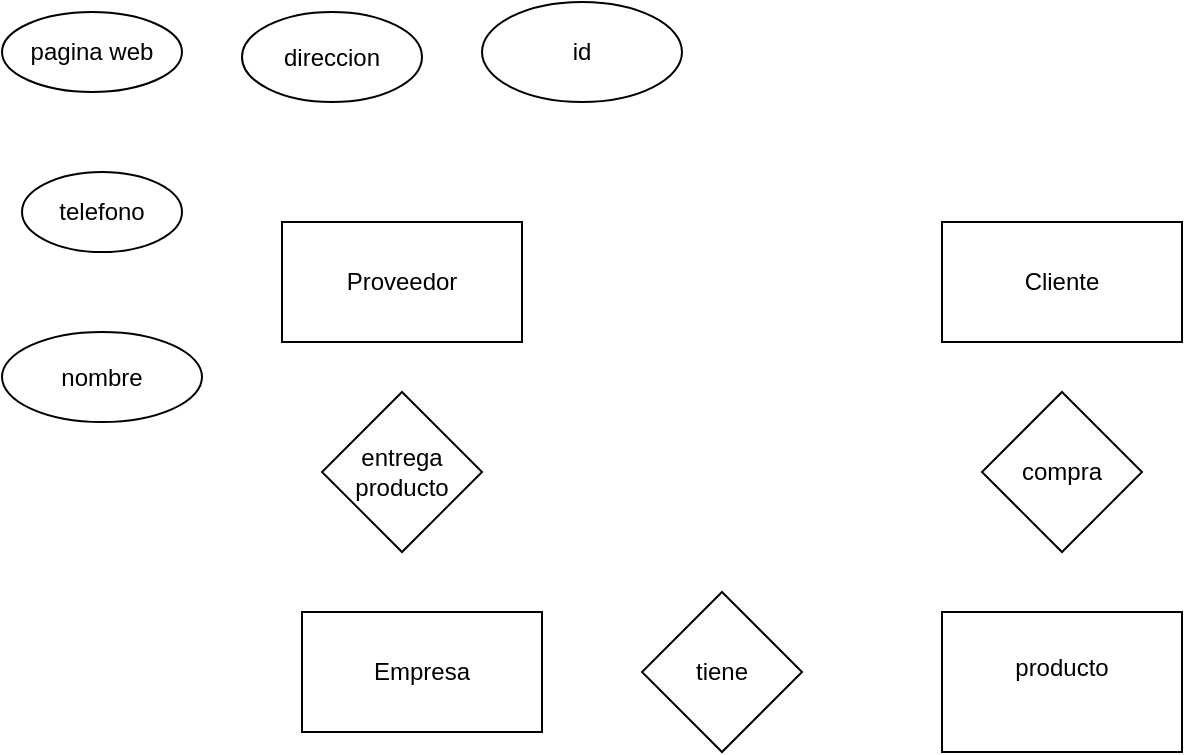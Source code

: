 <mxfile version="21.8.0" type="device">
  <diagram name="Página-1" id="LBPSBuQtgml8UkAolp14">
    <mxGraphModel dx="1434" dy="752" grid="1" gridSize="10" guides="1" tooltips="1" connect="1" arrows="1" fold="1" page="1" pageScale="1" pageWidth="827" pageHeight="1169" math="0" shadow="0">
      <root>
        <mxCell id="0" />
        <mxCell id="1" parent="0" />
        <mxCell id="ngpTeVITk2ib7n4ZQ3D3-1" value="Proveedor" style="rounded=0;whiteSpace=wrap;html=1;" vertex="1" parent="1">
          <mxGeometry x="140" y="255" width="120" height="60" as="geometry" />
        </mxCell>
        <mxCell id="ngpTeVITk2ib7n4ZQ3D3-2" value="id" style="ellipse;whiteSpace=wrap;html=1;" vertex="1" parent="1">
          <mxGeometry x="240" y="145" width="100" height="50" as="geometry" />
        </mxCell>
        <mxCell id="ngpTeVITk2ib7n4ZQ3D3-3" value="nombre" style="ellipse;whiteSpace=wrap;html=1;" vertex="1" parent="1">
          <mxGeometry y="310" width="100" height="45" as="geometry" />
        </mxCell>
        <mxCell id="ngpTeVITk2ib7n4ZQ3D3-4" value="direccion" style="ellipse;whiteSpace=wrap;html=1;" vertex="1" parent="1">
          <mxGeometry x="120" y="150" width="90" height="45" as="geometry" />
        </mxCell>
        <mxCell id="ngpTeVITk2ib7n4ZQ3D3-6" value="telefono" style="ellipse;whiteSpace=wrap;html=1;" vertex="1" parent="1">
          <mxGeometry x="10" y="230" width="80" height="40" as="geometry" />
        </mxCell>
        <mxCell id="ngpTeVITk2ib7n4ZQ3D3-7" value="pagina web" style="ellipse;whiteSpace=wrap;html=1;" vertex="1" parent="1">
          <mxGeometry y="150" width="90" height="40" as="geometry" />
        </mxCell>
        <mxCell id="ngpTeVITk2ib7n4ZQ3D3-8" value="entrega producto" style="rhombus;whiteSpace=wrap;html=1;" vertex="1" parent="1">
          <mxGeometry x="160" y="340" width="80" height="80" as="geometry" />
        </mxCell>
        <mxCell id="ngpTeVITk2ib7n4ZQ3D3-12" value="compra" style="rhombus;whiteSpace=wrap;html=1;" vertex="1" parent="1">
          <mxGeometry x="490" y="340" width="80" height="80" as="geometry" />
        </mxCell>
        <mxCell id="ngpTeVITk2ib7n4ZQ3D3-14" value="&lt;div&gt;producto&lt;/div&gt;&lt;div&gt;&lt;br&gt;&lt;/div&gt;" style="rounded=0;whiteSpace=wrap;html=1;" vertex="1" parent="1">
          <mxGeometry x="470" y="450" width="120" height="70" as="geometry" />
        </mxCell>
        <mxCell id="ngpTeVITk2ib7n4ZQ3D3-16" value="tiene" style="rhombus;whiteSpace=wrap;html=1;" vertex="1" parent="1">
          <mxGeometry x="320" y="440" width="80" height="80" as="geometry" />
        </mxCell>
        <mxCell id="ngpTeVITk2ib7n4ZQ3D3-17" value="Cliente" style="rounded=0;whiteSpace=wrap;html=1;" vertex="1" parent="1">
          <mxGeometry x="470" y="255" width="120" height="60" as="geometry" />
        </mxCell>
        <mxCell id="ngpTeVITk2ib7n4ZQ3D3-18" value="Empresa" style="rounded=0;whiteSpace=wrap;html=1;" vertex="1" parent="1">
          <mxGeometry x="150" y="450" width="120" height="60" as="geometry" />
        </mxCell>
      </root>
    </mxGraphModel>
  </diagram>
</mxfile>
